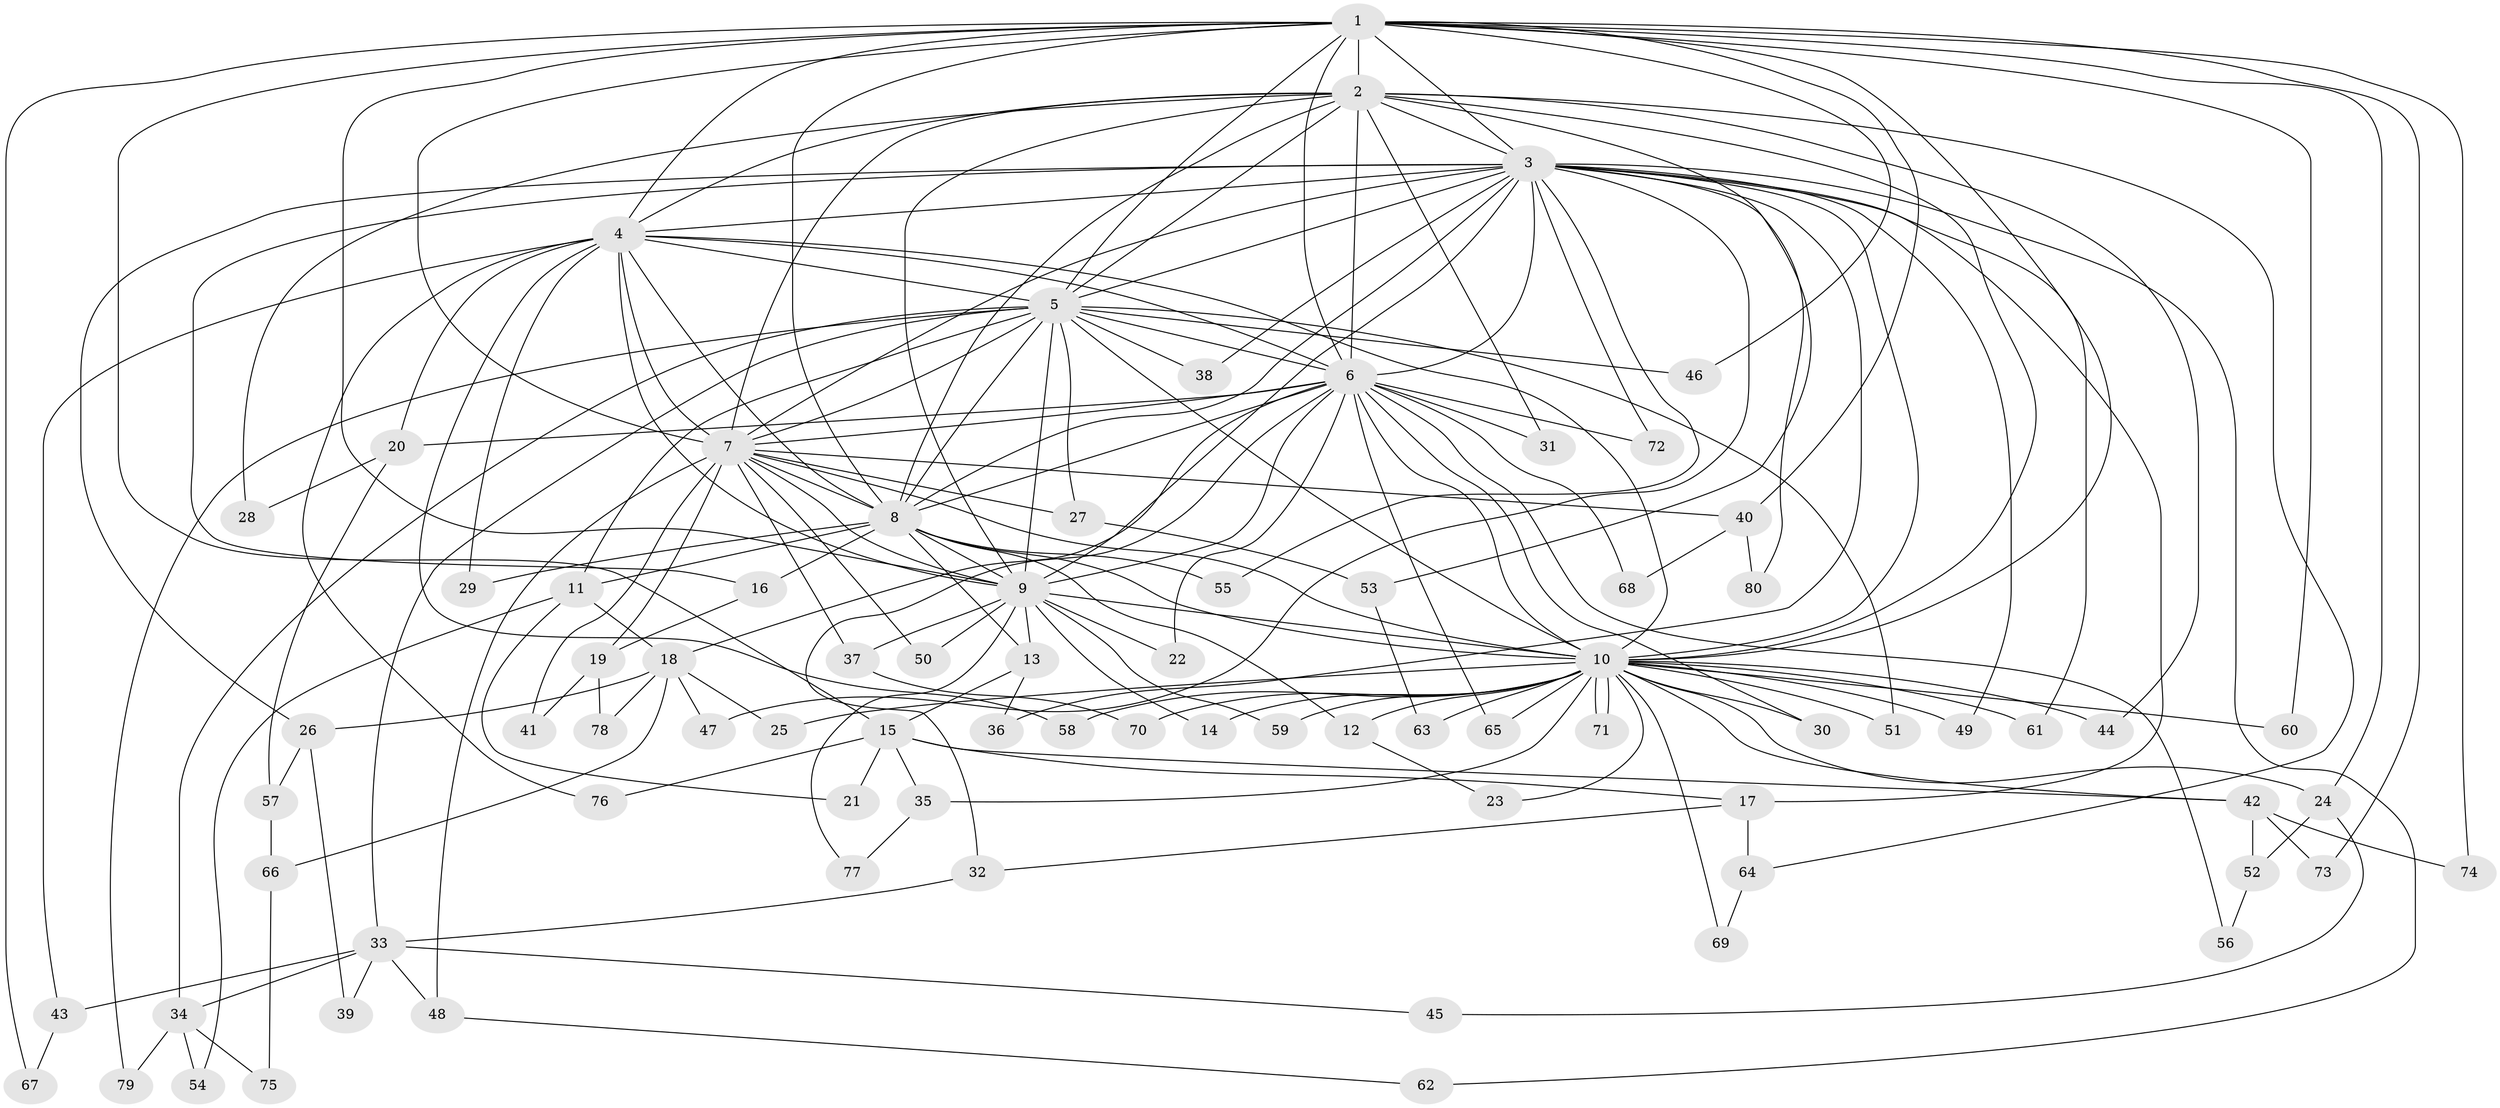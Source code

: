 // Generated by graph-tools (version 1.1) at 2025/34/03/09/25 02:34:52]
// undirected, 80 vertices, 185 edges
graph export_dot {
graph [start="1"]
  node [color=gray90,style=filled];
  1;
  2;
  3;
  4;
  5;
  6;
  7;
  8;
  9;
  10;
  11;
  12;
  13;
  14;
  15;
  16;
  17;
  18;
  19;
  20;
  21;
  22;
  23;
  24;
  25;
  26;
  27;
  28;
  29;
  30;
  31;
  32;
  33;
  34;
  35;
  36;
  37;
  38;
  39;
  40;
  41;
  42;
  43;
  44;
  45;
  46;
  47;
  48;
  49;
  50;
  51;
  52;
  53;
  54;
  55;
  56;
  57;
  58;
  59;
  60;
  61;
  62;
  63;
  64;
  65;
  66;
  67;
  68;
  69;
  70;
  71;
  72;
  73;
  74;
  75;
  76;
  77;
  78;
  79;
  80;
  1 -- 2;
  1 -- 3;
  1 -- 4;
  1 -- 5;
  1 -- 6;
  1 -- 7;
  1 -- 8;
  1 -- 9;
  1 -- 10;
  1 -- 15;
  1 -- 24;
  1 -- 40;
  1 -- 46;
  1 -- 60;
  1 -- 67;
  1 -- 73;
  1 -- 74;
  2 -- 3;
  2 -- 4;
  2 -- 5;
  2 -- 6;
  2 -- 7;
  2 -- 8;
  2 -- 9;
  2 -- 10;
  2 -- 28;
  2 -- 31;
  2 -- 44;
  2 -- 53;
  2 -- 64;
  3 -- 4;
  3 -- 5;
  3 -- 6;
  3 -- 7;
  3 -- 8;
  3 -- 9;
  3 -- 10;
  3 -- 16;
  3 -- 17;
  3 -- 26;
  3 -- 36;
  3 -- 38;
  3 -- 47;
  3 -- 49;
  3 -- 55;
  3 -- 61;
  3 -- 62;
  3 -- 72;
  3 -- 80;
  4 -- 5;
  4 -- 6;
  4 -- 7;
  4 -- 8;
  4 -- 9;
  4 -- 10;
  4 -- 20;
  4 -- 29;
  4 -- 43;
  4 -- 58;
  4 -- 76;
  5 -- 6;
  5 -- 7;
  5 -- 8;
  5 -- 9;
  5 -- 10;
  5 -- 11;
  5 -- 27;
  5 -- 33;
  5 -- 34;
  5 -- 38;
  5 -- 46;
  5 -- 51;
  5 -- 79;
  6 -- 7;
  6 -- 8;
  6 -- 9;
  6 -- 10;
  6 -- 18;
  6 -- 20;
  6 -- 22;
  6 -- 30;
  6 -- 31;
  6 -- 32;
  6 -- 56;
  6 -- 65;
  6 -- 68;
  6 -- 72;
  7 -- 8;
  7 -- 9;
  7 -- 10;
  7 -- 19;
  7 -- 27;
  7 -- 37;
  7 -- 40;
  7 -- 41;
  7 -- 48;
  7 -- 50;
  8 -- 9;
  8 -- 10;
  8 -- 11;
  8 -- 12;
  8 -- 13;
  8 -- 16;
  8 -- 29;
  8 -- 55;
  9 -- 10;
  9 -- 13;
  9 -- 14;
  9 -- 22;
  9 -- 37;
  9 -- 50;
  9 -- 59;
  9 -- 77;
  10 -- 12;
  10 -- 14;
  10 -- 23;
  10 -- 24;
  10 -- 25;
  10 -- 30;
  10 -- 35;
  10 -- 42;
  10 -- 44;
  10 -- 49;
  10 -- 51;
  10 -- 58;
  10 -- 59;
  10 -- 60;
  10 -- 61;
  10 -- 63;
  10 -- 65;
  10 -- 69;
  10 -- 70;
  10 -- 71;
  10 -- 71;
  11 -- 18;
  11 -- 21;
  11 -- 54;
  12 -- 23;
  13 -- 15;
  13 -- 36;
  15 -- 17;
  15 -- 21;
  15 -- 35;
  15 -- 42;
  15 -- 76;
  16 -- 19;
  17 -- 32;
  17 -- 64;
  18 -- 25;
  18 -- 26;
  18 -- 47;
  18 -- 66;
  18 -- 78;
  19 -- 41;
  19 -- 78;
  20 -- 28;
  20 -- 57;
  24 -- 45;
  24 -- 52;
  26 -- 39;
  26 -- 57;
  27 -- 53;
  32 -- 33;
  33 -- 34;
  33 -- 39;
  33 -- 43;
  33 -- 45;
  33 -- 48;
  34 -- 54;
  34 -- 75;
  34 -- 79;
  35 -- 77;
  37 -- 70;
  40 -- 68;
  40 -- 80;
  42 -- 52;
  42 -- 73;
  42 -- 74;
  43 -- 67;
  48 -- 62;
  52 -- 56;
  53 -- 63;
  57 -- 66;
  64 -- 69;
  66 -- 75;
}

